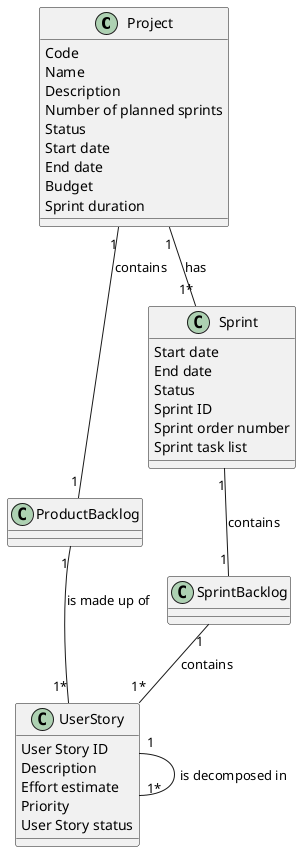 @startuml
'https://plantuml.com/class-diagram

class Project
class ProductBacklog
class Sprint
class SprintBacklog
class UserStory


Project "1"--"1" ProductBacklog: contains
Project "1"--"1*" Sprint: has
Sprint "1"--"1" SprintBacklog: contains
ProductBacklog "1"--"1*" UserStory: is made up of
SprintBacklog "1"--"1*" UserStory: contains
UserStory "1"--"1*" UserStory: is decomposed in

class Project {
Code
Name
Description
Number of planned sprints
Status
Start date
End date
Budget
Sprint duration
}

class Sprint {
Start date
End date
Status
Sprint ID
Sprint order number
Sprint task list
}

class UserStory {
User Story ID
Description
Effort estimate
Priority
User Story status
}

@enduml